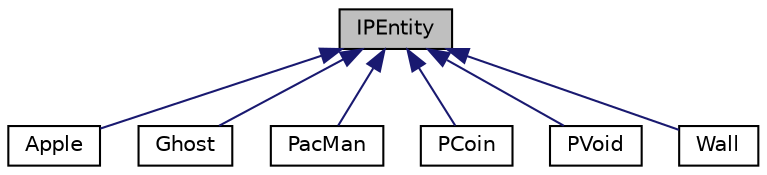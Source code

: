 digraph "IPEntity"
{
  edge [fontname="Helvetica",fontsize="10",labelfontname="Helvetica",labelfontsize="10"];
  node [fontname="Helvetica",fontsize="10",shape=record];
  Node0 [label="IPEntity",height=0.2,width=0.4,color="black", fillcolor="grey75", style="filled", fontcolor="black"];
  Node0 -> Node1 [dir="back",color="midnightblue",fontsize="10",style="solid",fontname="Helvetica"];
  Node1 [label="Apple",height=0.2,width=0.4,color="black", fillcolor="white", style="filled",URL="$class_apple.html"];
  Node0 -> Node2 [dir="back",color="midnightblue",fontsize="10",style="solid",fontname="Helvetica"];
  Node2 [label="Ghost",height=0.2,width=0.4,color="black", fillcolor="white", style="filled",URL="$class_ghost.html"];
  Node0 -> Node3 [dir="back",color="midnightblue",fontsize="10",style="solid",fontname="Helvetica"];
  Node3 [label="PacMan",height=0.2,width=0.4,color="black", fillcolor="white", style="filled",URL="$class_pac_man.html"];
  Node0 -> Node4 [dir="back",color="midnightblue",fontsize="10",style="solid",fontname="Helvetica"];
  Node4 [label="PCoin",height=0.2,width=0.4,color="black", fillcolor="white", style="filled",URL="$class_p_coin.html"];
  Node0 -> Node5 [dir="back",color="midnightblue",fontsize="10",style="solid",fontname="Helvetica"];
  Node5 [label="PVoid",height=0.2,width=0.4,color="black", fillcolor="white", style="filled",URL="$class_p_void.html"];
  Node0 -> Node6 [dir="back",color="midnightblue",fontsize="10",style="solid",fontname="Helvetica"];
  Node6 [label="Wall",height=0.2,width=0.4,color="black", fillcolor="white", style="filled",URL="$class_wall.html"];
}
